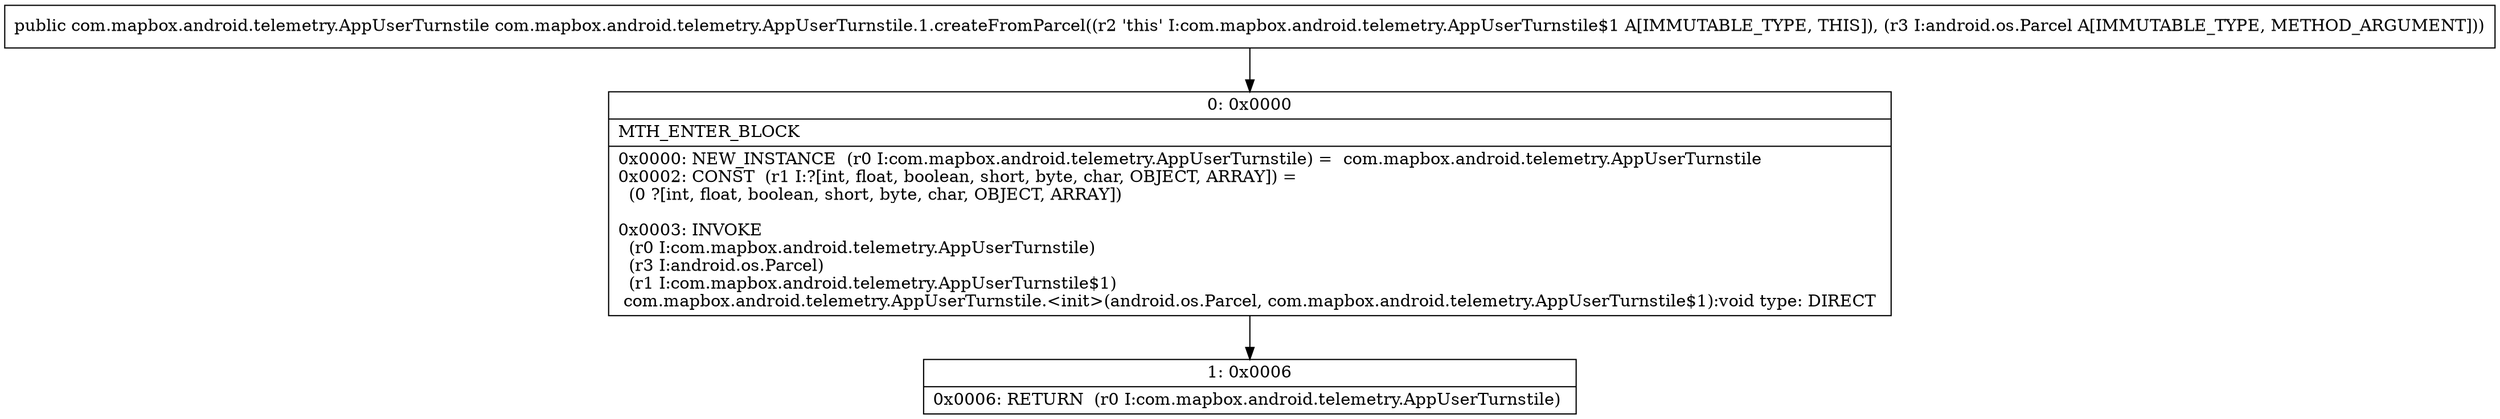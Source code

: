 digraph "CFG forcom.mapbox.android.telemetry.AppUserTurnstile.1.createFromParcel(Landroid\/os\/Parcel;)Lcom\/mapbox\/android\/telemetry\/AppUserTurnstile;" {
Node_0 [shape=record,label="{0\:\ 0x0000|MTH_ENTER_BLOCK\l|0x0000: NEW_INSTANCE  (r0 I:com.mapbox.android.telemetry.AppUserTurnstile) =  com.mapbox.android.telemetry.AppUserTurnstile \l0x0002: CONST  (r1 I:?[int, float, boolean, short, byte, char, OBJECT, ARRAY]) = \l  (0 ?[int, float, boolean, short, byte, char, OBJECT, ARRAY])\l \l0x0003: INVOKE  \l  (r0 I:com.mapbox.android.telemetry.AppUserTurnstile)\l  (r3 I:android.os.Parcel)\l  (r1 I:com.mapbox.android.telemetry.AppUserTurnstile$1)\l com.mapbox.android.telemetry.AppUserTurnstile.\<init\>(android.os.Parcel, com.mapbox.android.telemetry.AppUserTurnstile$1):void type: DIRECT \l}"];
Node_1 [shape=record,label="{1\:\ 0x0006|0x0006: RETURN  (r0 I:com.mapbox.android.telemetry.AppUserTurnstile) \l}"];
MethodNode[shape=record,label="{public com.mapbox.android.telemetry.AppUserTurnstile com.mapbox.android.telemetry.AppUserTurnstile.1.createFromParcel((r2 'this' I:com.mapbox.android.telemetry.AppUserTurnstile$1 A[IMMUTABLE_TYPE, THIS]), (r3 I:android.os.Parcel A[IMMUTABLE_TYPE, METHOD_ARGUMENT])) }"];
MethodNode -> Node_0;
Node_0 -> Node_1;
}

